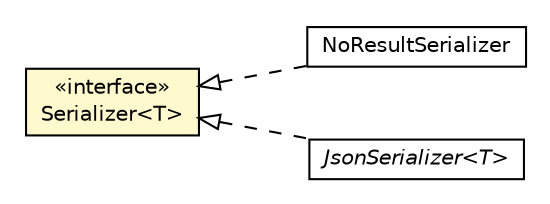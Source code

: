 #!/usr/local/bin/dot
#
# Class diagram 
# Generated by UMLGraph version R5_6-24-gf6e263 (http://www.umlgraph.org/)
#

digraph G {
	edge [fontname="Helvetica",fontsize=10,labelfontname="Helvetica",labelfontsize=10];
	node [fontname="Helvetica",fontsize=10,shape=plaintext];
	nodesep=0.25;
	ranksep=0.5;
	rankdir=LR;
	// com.gwtplatform.dispatch.client.rest.Serializer<T>
	c359886 [label=<<table title="com.gwtplatform.dispatch.client.rest.Serializer" border="0" cellborder="1" cellspacing="0" cellpadding="2" port="p" bgcolor="lemonChiffon" href="./Serializer.html">
		<tr><td><table border="0" cellspacing="0" cellpadding="1">
<tr><td align="center" balign="center"> &#171;interface&#187; </td></tr>
<tr><td align="center" balign="center"> Serializer&lt;T&gt; </td></tr>
		</table></td></tr>
		</table>>, URL="./Serializer.html", fontname="Helvetica", fontcolor="black", fontsize=10.0];
	// com.gwtplatform.dispatch.client.rest.NoResultSerializer
	c359893 [label=<<table title="com.gwtplatform.dispatch.client.rest.NoResultSerializer" border="0" cellborder="1" cellspacing="0" cellpadding="2" port="p" href="./NoResultSerializer.html">
		<tr><td><table border="0" cellspacing="0" cellpadding="1">
<tr><td align="center" balign="center"> NoResultSerializer </td></tr>
		</table></td></tr>
		</table>>, URL="./NoResultSerializer.html", fontname="Helvetica", fontcolor="black", fontsize=10.0];
	// com.gwtplatform.dispatch.client.rest.JsonSerializer<T>
	c359894 [label=<<table title="com.gwtplatform.dispatch.client.rest.JsonSerializer" border="0" cellborder="1" cellspacing="0" cellpadding="2" port="p" href="./JsonSerializer.html">
		<tr><td><table border="0" cellspacing="0" cellpadding="1">
<tr><td align="center" balign="center"><font face="Helvetica-Oblique"> JsonSerializer&lt;T&gt; </font></td></tr>
		</table></td></tr>
		</table>>, URL="./JsonSerializer.html", fontname="Helvetica", fontcolor="black", fontsize=10.0];
	//com.gwtplatform.dispatch.client.rest.NoResultSerializer implements com.gwtplatform.dispatch.client.rest.Serializer<T>
	c359886:p -> c359893:p [dir=back,arrowtail=empty,style=dashed];
	//com.gwtplatform.dispatch.client.rest.JsonSerializer<T> implements com.gwtplatform.dispatch.client.rest.Serializer<T>
	c359886:p -> c359894:p [dir=back,arrowtail=empty,style=dashed];
}

